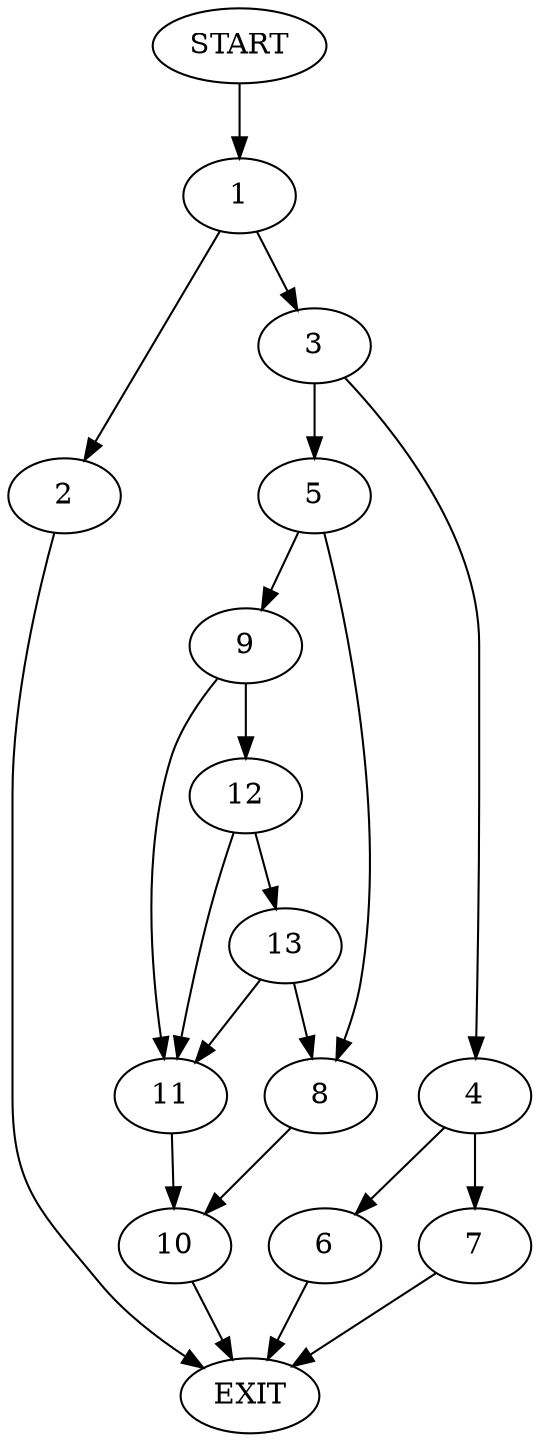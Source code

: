 digraph {
0 [label="START"]
14 [label="EXIT"]
0 -> 1
1 -> 2
1 -> 3
2 -> 14
3 -> 4
3 -> 5
4 -> 6
4 -> 7
5 -> 8
5 -> 9
8 -> 10
9 -> 11
9 -> 12
12 -> 11
12 -> 13
11 -> 10
13 -> 11
13 -> 8
10 -> 14
6 -> 14
7 -> 14
}
